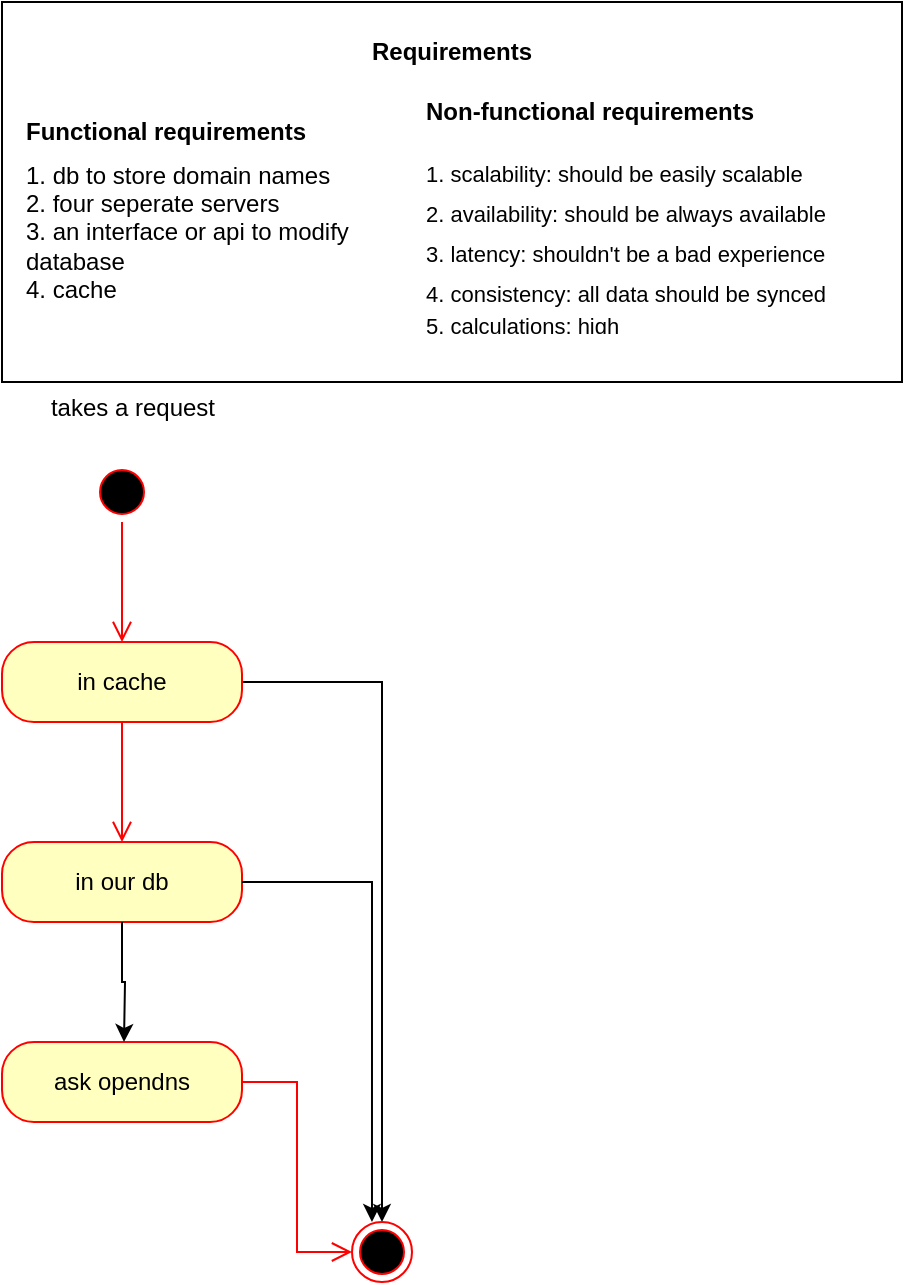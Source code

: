 <mxfile version="26.2.14">
  <diagram name="high-level" id="8-smb9yRM81izmXv1z2y">
    <mxGraphModel dx="719" dy="363" grid="1" gridSize="10" guides="1" tooltips="1" connect="1" arrows="1" fold="1" page="1" pageScale="1" pageWidth="850" pageHeight="1100" math="0" shadow="0">
      <root>
        <mxCell id="0" />
        <mxCell id="1" parent="0" />
        <mxCell id="9G0C_g3oGiicDgi-TUx9-5" value="" style="rounded=0;whiteSpace=wrap;html=1;" parent="1" vertex="1">
          <mxGeometry x="70" y="50" width="450" height="190" as="geometry" />
        </mxCell>
        <mxCell id="9G0C_g3oGiicDgi-TUx9-6" value="Requirements" style="text;html=1;align=center;verticalAlign=middle;whiteSpace=wrap;rounded=0;fontSize=12;fontStyle=1" parent="1" vertex="1">
          <mxGeometry x="205" y="60" width="180" height="30" as="geometry" />
        </mxCell>
        <mxCell id="9G0C_g3oGiicDgi-TUx9-7" value="" style="ellipse;html=1;shape=startState;fillColor=#000000;strokeColor=#ff0000;" parent="1" vertex="1">
          <mxGeometry x="115" y="280" width="30" height="30" as="geometry" />
        </mxCell>
        <mxCell id="9G0C_g3oGiicDgi-TUx9-8" value="" style="edgeStyle=orthogonalEdgeStyle;html=1;verticalAlign=bottom;endArrow=open;endSize=8;strokeColor=#ff0000;rounded=0;" parent="1" source="9G0C_g3oGiicDgi-TUx9-7" edge="1">
          <mxGeometry relative="1" as="geometry">
            <mxPoint x="130" y="370" as="targetPoint" />
          </mxGeometry>
        </mxCell>
        <mxCell id="9G0C_g3oGiicDgi-TUx9-9" value="takes a request&lt;div&gt;&lt;br&gt;&lt;/div&gt;" style="text;html=1;align=center;verticalAlign=middle;resizable=0;points=[];autosize=1;strokeColor=none;fillColor=none;" parent="1" vertex="1">
          <mxGeometry x="80" y="240" width="110" height="40" as="geometry" />
        </mxCell>
        <mxCell id="9G0C_g3oGiicDgi-TUx9-13" style="edgeStyle=orthogonalEdgeStyle;rounded=0;orthogonalLoop=1;jettySize=auto;html=1;entryX=0.5;entryY=0;entryDx=0;entryDy=0;" parent="1" source="9G0C_g3oGiicDgi-TUx9-10" target="9G0C_g3oGiicDgi-TUx9-12" edge="1">
          <mxGeometry relative="1" as="geometry" />
        </mxCell>
        <mxCell id="9G0C_g3oGiicDgi-TUx9-10" value="in cache" style="rounded=1;whiteSpace=wrap;html=1;arcSize=40;fontColor=#000000;fillColor=#ffffc0;strokeColor=#ff0000;" parent="1" vertex="1">
          <mxGeometry x="70" y="370" width="120" height="40" as="geometry" />
        </mxCell>
        <mxCell id="9G0C_g3oGiicDgi-TUx9-11" value="" style="edgeStyle=orthogonalEdgeStyle;html=1;verticalAlign=bottom;endArrow=open;endSize=8;strokeColor=#ff0000;rounded=0;" parent="1" source="9G0C_g3oGiicDgi-TUx9-10" edge="1">
          <mxGeometry relative="1" as="geometry">
            <mxPoint x="130" y="470" as="targetPoint" />
          </mxGeometry>
        </mxCell>
        <mxCell id="9G0C_g3oGiicDgi-TUx9-12" value="" style="ellipse;html=1;shape=endState;fillColor=#000000;strokeColor=#ff0000;" parent="1" vertex="1">
          <mxGeometry x="245" y="660" width="30" height="30" as="geometry" />
        </mxCell>
        <mxCell id="9G0C_g3oGiicDgi-TUx9-14" value="in our db" style="rounded=1;whiteSpace=wrap;html=1;arcSize=40;fontColor=#000000;fillColor=#ffffc0;strokeColor=#ff0000;" parent="1" vertex="1">
          <mxGeometry x="70" y="470" width="120" height="40" as="geometry" />
        </mxCell>
        <mxCell id="9G0C_g3oGiicDgi-TUx9-15" style="edgeStyle=orthogonalEdgeStyle;rounded=0;orthogonalLoop=1;jettySize=auto;html=1;exitX=1;exitY=0.5;exitDx=0;exitDy=0;entryX=0.333;entryY=0;entryDx=0;entryDy=0;entryPerimeter=0;" parent="1" source="9G0C_g3oGiicDgi-TUx9-14" target="9G0C_g3oGiicDgi-TUx9-12" edge="1">
          <mxGeometry relative="1" as="geometry" />
        </mxCell>
        <mxCell id="9G0C_g3oGiicDgi-TUx9-16" value="ask opendns" style="rounded=1;whiteSpace=wrap;html=1;arcSize=40;fontColor=#000000;fillColor=#ffffc0;strokeColor=#ff0000;" parent="1" vertex="1">
          <mxGeometry x="70" y="570" width="120" height="40" as="geometry" />
        </mxCell>
        <mxCell id="9G0C_g3oGiicDgi-TUx9-17" value="" style="edgeStyle=orthogonalEdgeStyle;html=1;verticalAlign=bottom;endArrow=open;endSize=8;strokeColor=#ff0000;rounded=0;entryX=0;entryY=0.5;entryDx=0;entryDy=0;" parent="1" source="9G0C_g3oGiicDgi-TUx9-16" target="9G0C_g3oGiicDgi-TUx9-12" edge="1">
          <mxGeometry relative="1" as="geometry">
            <mxPoint x="130" y="670" as="targetPoint" />
          </mxGeometry>
        </mxCell>
        <mxCell id="9G0C_g3oGiicDgi-TUx9-18" style="edgeStyle=orthogonalEdgeStyle;rounded=0;orthogonalLoop=1;jettySize=auto;html=1;" parent="1" source="9G0C_g3oGiicDgi-TUx9-14" edge="1">
          <mxGeometry relative="1" as="geometry">
            <mxPoint x="131" y="570" as="targetPoint" />
          </mxGeometry>
        </mxCell>
        <mxCell id="9G0C_g3oGiicDgi-TUx9-19" value="1. db to store domain names&lt;br data--h-bstatus=&quot;0OBSERVED&quot;&gt;2. four seperate servers&lt;div data--h-bstatus=&quot;0OBSERVED&quot;&gt;3. an interface or api to modify database&lt;br data--h-bstatus=&quot;0OBSERVED&quot;&gt;&lt;div data--h-bstatus=&quot;0OBSERVED&quot;&gt;4. cache&lt;/div&gt;&lt;/div&gt;" style="text;html=1;align=left;verticalAlign=middle;whiteSpace=wrap;rounded=0;fontSize=12;" parent="1" vertex="1">
          <mxGeometry x="80" y="130" width="180" height="70" as="geometry" />
        </mxCell>
        <mxCell id="9G0C_g3oGiicDgi-TUx9-20" value="Functional r&lt;span style=&quot;background-color: transparent; color: light-dark(rgb(0, 0, 0), rgb(255, 255, 255));&quot; data--h-bstatus=&quot;0OBSERVED&quot;&gt;equirements&lt;/span&gt;" style="text;html=1;align=left;verticalAlign=middle;whiteSpace=wrap;rounded=0;fontSize=12;fontStyle=1" parent="1" vertex="1">
          <mxGeometry x="80" y="100" width="180" height="30" as="geometry" />
        </mxCell>
        <mxCell id="9G0C_g3oGiicDgi-TUx9-23" value="&lt;h1 data--h-bstatus=&quot;0OBSERVED&quot; style=&quot;margin-top: 0px;&quot;&gt;&lt;span data--h-bstatus=&quot;0OBSERVED&quot; style=&quot;background-color: transparent; color: light-dark(rgb(0, 0, 0), rgb(255, 255, 255));&quot;&gt;&lt;font data--h-bstatus=&quot;0OBSERVED&quot; style=&quot;font-size: 12px;&quot;&gt;Non-functional requirements&lt;/font&gt;&lt;/span&gt;&lt;/h1&gt;&lt;h1 data--h-bstatus=&quot;0OBSERVED&quot; style=&quot;margin-top: 0px; line-height: 0%;&quot;&gt;&lt;span data--h-bstatus=&quot;0OBSERVED&quot; style=&quot;font-weight: 400;&quot;&gt;&lt;font data--h-bstatus=&quot;0OBSERVED&quot; style=&quot;font-size: 11px;&quot;&gt;1. scalability: should be easily scalable&lt;/font&gt;&lt;/span&gt;&lt;/h1&gt;&lt;h1 data--h-bstatus=&quot;0OBSERVED&quot; style=&quot;margin-top: 0px; line-height: 0%;&quot;&gt;&lt;span data--h-bstatus=&quot;0OBSERVED&quot; style=&quot;background-color: transparent; color: light-dark(rgb(0, 0, 0), rgb(255, 255, 255)); font-weight: 400;&quot;&gt;&lt;font data--h-bstatus=&quot;0OBSERVED&quot; style=&quot;font-size: 11px;&quot;&gt;2. availability: should be always available&lt;/font&gt;&lt;/span&gt;&lt;/h1&gt;&lt;h1 data--h-bstatus=&quot;0OBSERVED&quot; style=&quot;margin-top: 0px; line-height: 0%;&quot;&gt;&lt;span data--h-bstatus=&quot;0OBSERVED&quot; style=&quot;background-color: transparent; color: light-dark(rgb(0, 0, 0), rgb(255, 255, 255)); font-weight: 400;&quot;&gt;&lt;font data--h-bstatus=&quot;0OBSERVED&quot; style=&quot;font-size: 11px;&quot;&gt;3. latency: shouldn&#39;t be a bad experience&lt;/font&gt;&lt;/span&gt;&lt;/h1&gt;&lt;h1 data--h-bstatus=&quot;0OBSERVED&quot; style=&quot;margin-top: 0px; line-height: 0%;&quot;&gt;&lt;span data--h-bstatus=&quot;0OBSERVED&quot; style=&quot;background-color: transparent; color: light-dark(rgb(0, 0, 0), rgb(255, 255, 255)); font-weight: normal;&quot;&gt;&lt;font data--h-bstatus=&quot;0OBSERVED&quot; style=&quot;font-size: 11px;&quot;&gt;4. consistency: all data should be synced&lt;/font&gt;&lt;/span&gt;&lt;/h1&gt;&lt;div data--h-bstatus=&quot;0OBSERVED&quot; style=&quot;line-height: 0%;&quot;&gt;&lt;span data--h-bstatus=&quot;0OBSERVED&quot; style=&quot;background-color: transparent; color: light-dark(rgb(0, 0, 0), rgb(255, 255, 255));&quot;&gt;&lt;font data--h-bstatus=&quot;0OBSERVED&quot; style=&quot;font-size: 11px;&quot;&gt;5. calculations: high&lt;/font&gt;&lt;/span&gt;&lt;/div&gt;" style="text;html=1;whiteSpace=wrap;overflow=hidden;rounded=0;" parent="1" vertex="1">
          <mxGeometry x="280" y="80" width="230" height="150" as="geometry" />
        </mxCell>
      </root>
    </mxGraphModel>
  </diagram>
</mxfile>
